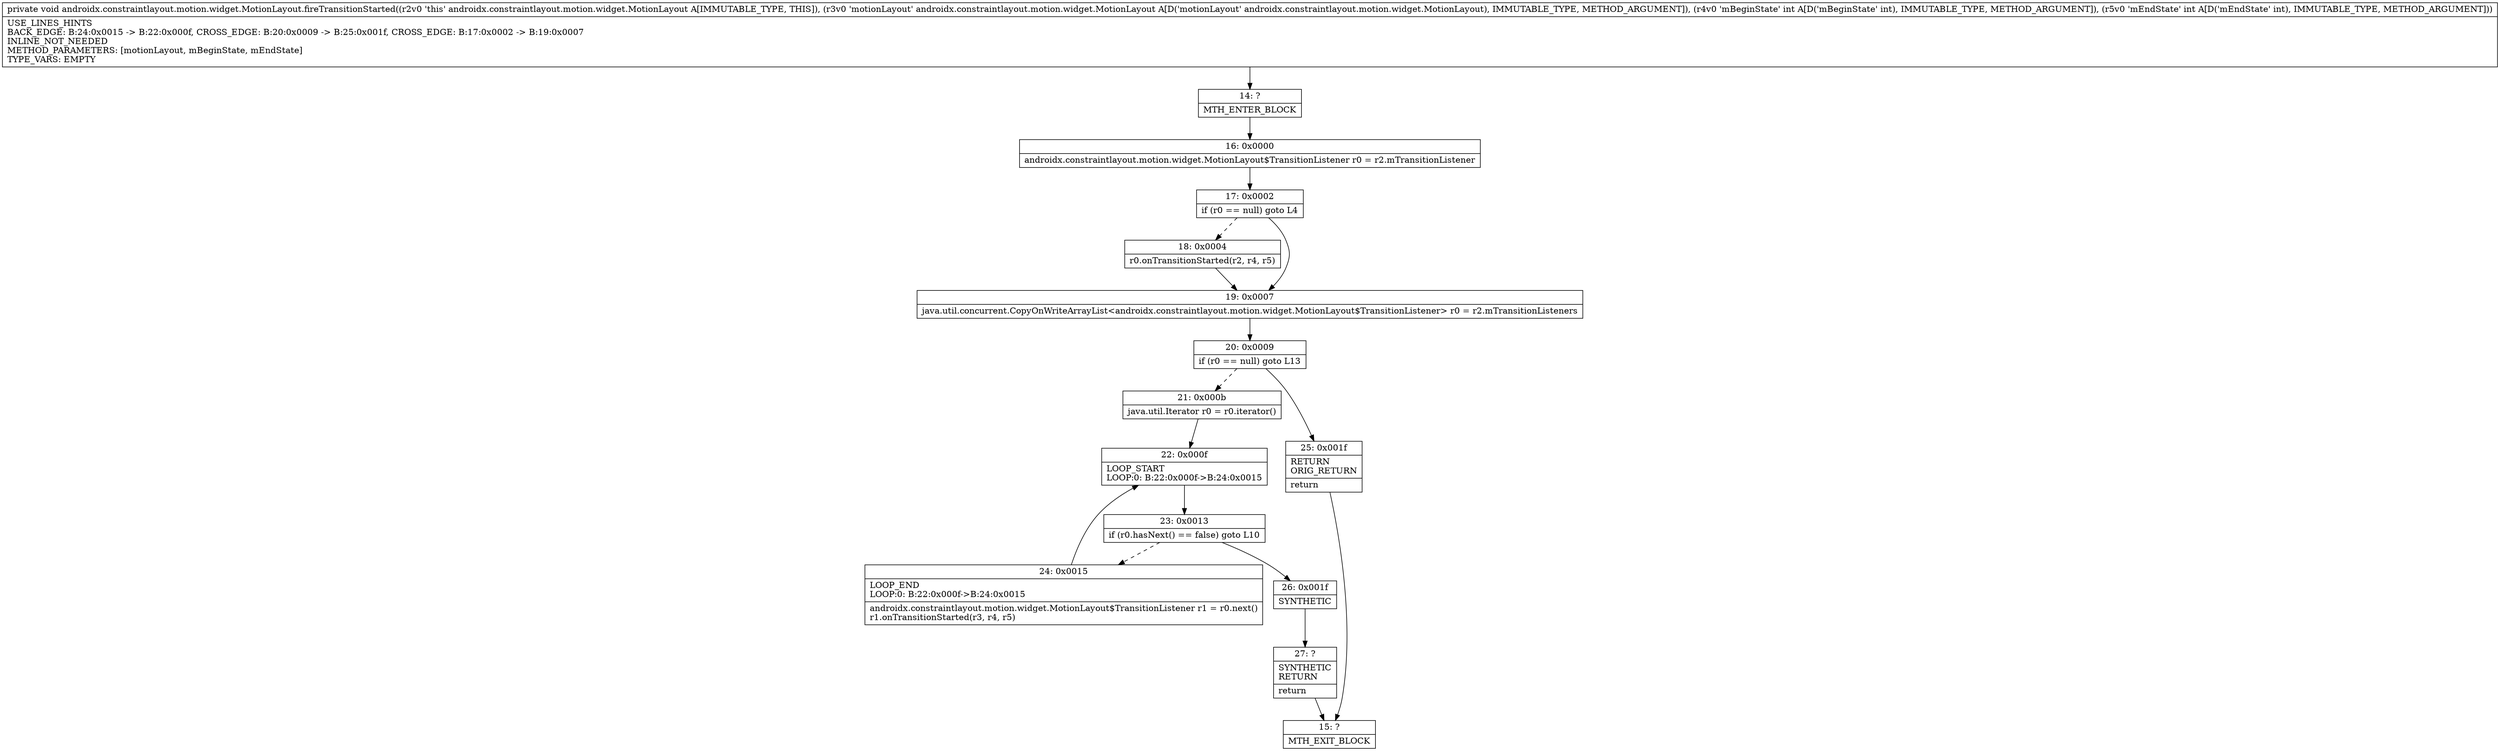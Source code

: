 digraph "CFG forandroidx.constraintlayout.motion.widget.MotionLayout.fireTransitionStarted(Landroidx\/constraintlayout\/motion\/widget\/MotionLayout;II)V" {
Node_14 [shape=record,label="{14\:\ ?|MTH_ENTER_BLOCK\l}"];
Node_16 [shape=record,label="{16\:\ 0x0000|androidx.constraintlayout.motion.widget.MotionLayout$TransitionListener r0 = r2.mTransitionListener\l}"];
Node_17 [shape=record,label="{17\:\ 0x0002|if (r0 == null) goto L4\l}"];
Node_18 [shape=record,label="{18\:\ 0x0004|r0.onTransitionStarted(r2, r4, r5)\l}"];
Node_19 [shape=record,label="{19\:\ 0x0007|java.util.concurrent.CopyOnWriteArrayList\<androidx.constraintlayout.motion.widget.MotionLayout$TransitionListener\> r0 = r2.mTransitionListeners\l}"];
Node_20 [shape=record,label="{20\:\ 0x0009|if (r0 == null) goto L13\l}"];
Node_21 [shape=record,label="{21\:\ 0x000b|java.util.Iterator r0 = r0.iterator()\l}"];
Node_22 [shape=record,label="{22\:\ 0x000f|LOOP_START\lLOOP:0: B:22:0x000f\-\>B:24:0x0015\l}"];
Node_23 [shape=record,label="{23\:\ 0x0013|if (r0.hasNext() == false) goto L10\l}"];
Node_24 [shape=record,label="{24\:\ 0x0015|LOOP_END\lLOOP:0: B:22:0x000f\-\>B:24:0x0015\l|androidx.constraintlayout.motion.widget.MotionLayout$TransitionListener r1 = r0.next()\lr1.onTransitionStarted(r3, r4, r5)\l}"];
Node_26 [shape=record,label="{26\:\ 0x001f|SYNTHETIC\l}"];
Node_27 [shape=record,label="{27\:\ ?|SYNTHETIC\lRETURN\l|return\l}"];
Node_15 [shape=record,label="{15\:\ ?|MTH_EXIT_BLOCK\l}"];
Node_25 [shape=record,label="{25\:\ 0x001f|RETURN\lORIG_RETURN\l|return\l}"];
MethodNode[shape=record,label="{private void androidx.constraintlayout.motion.widget.MotionLayout.fireTransitionStarted((r2v0 'this' androidx.constraintlayout.motion.widget.MotionLayout A[IMMUTABLE_TYPE, THIS]), (r3v0 'motionLayout' androidx.constraintlayout.motion.widget.MotionLayout A[D('motionLayout' androidx.constraintlayout.motion.widget.MotionLayout), IMMUTABLE_TYPE, METHOD_ARGUMENT]), (r4v0 'mBeginState' int A[D('mBeginState' int), IMMUTABLE_TYPE, METHOD_ARGUMENT]), (r5v0 'mEndState' int A[D('mEndState' int), IMMUTABLE_TYPE, METHOD_ARGUMENT]))  | USE_LINES_HINTS\lBACK_EDGE: B:24:0x0015 \-\> B:22:0x000f, CROSS_EDGE: B:20:0x0009 \-\> B:25:0x001f, CROSS_EDGE: B:17:0x0002 \-\> B:19:0x0007\lINLINE_NOT_NEEDED\lMETHOD_PARAMETERS: [motionLayout, mBeginState, mEndState]\lTYPE_VARS: EMPTY\l}"];
MethodNode -> Node_14;Node_14 -> Node_16;
Node_16 -> Node_17;
Node_17 -> Node_18[style=dashed];
Node_17 -> Node_19;
Node_18 -> Node_19;
Node_19 -> Node_20;
Node_20 -> Node_21[style=dashed];
Node_20 -> Node_25;
Node_21 -> Node_22;
Node_22 -> Node_23;
Node_23 -> Node_24[style=dashed];
Node_23 -> Node_26;
Node_24 -> Node_22;
Node_26 -> Node_27;
Node_27 -> Node_15;
Node_25 -> Node_15;
}

